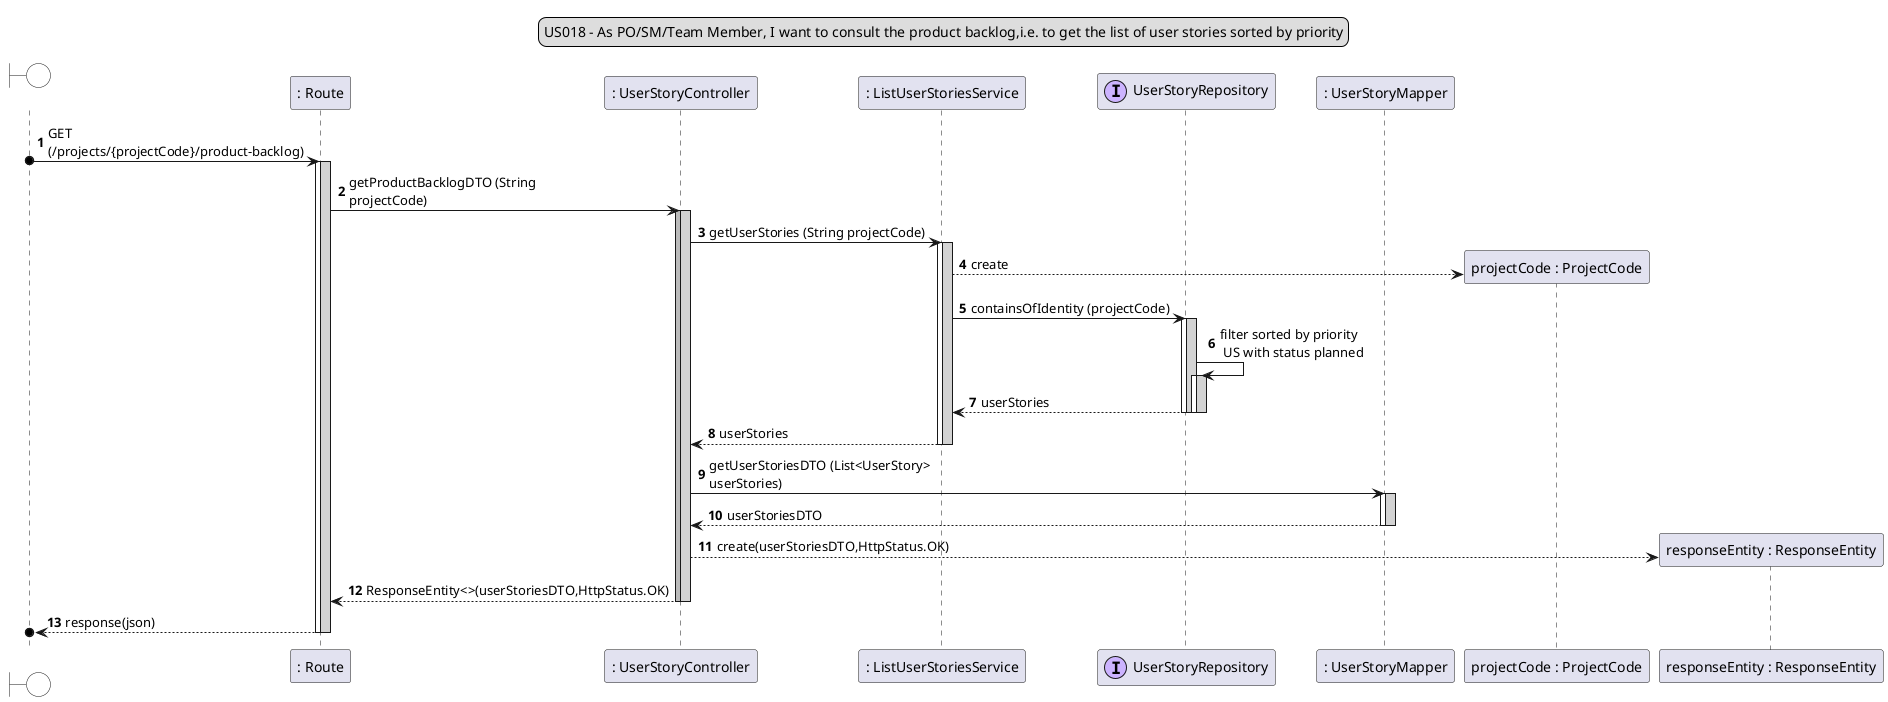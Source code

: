 @startuml
'https://plantuml.com/sequence-diagram

legend top
US018 - As PO/SM/Team Member, I want to consult the product backlog,i.e. to get the list of user stories sorted by priority
end legend
autoactivate on
autonumber 1

skinparam maxmessagesize 250

boundary " " #white
participant ": Route" as Route
participant ": UserStoryController" as Controller
participant ": ListUserStoriesService" as Service
participant UserStoryRepository << (I,#ccb3ff) >>
participant ": UserStoryMapper" as Mapper

participant "projectCode : ProjectCode" as ProjectCode

participant "responseEntity : ResponseEntity" as Response

" " o-> Route : GET (/projects/{projectCode}/product-backlog)
activate Route #lightgrey

Route -> Controller #b: getProductBacklogDTO (String projectCode)

activate Controller #lightgrey

Controller -> Service : getUserStories (String projectCode)

activate Service #lightgrey

Service --> ProjectCode ** #b: create

Service -> UserStoryRepository : containsOfIdentity (projectCode)

activate UserStoryRepository #lightgrey

UserStoryRepository -> UserStoryRepository : filter sorted by priority \n US with status planned
activate UserStoryRepository #lightgrey

UserStoryRepository --> Service : userStories

deactivate UserStoryRepository
deactivate UserStoryRepository
deactivate UserStoryRepository

Service --> Controller : userStories

deactivate Service

Controller -> Mapper : getUserStoriesDTO (List<UserStory> userStories)

activate Mapper #lightgrey

Mapper --> Controller : userStoriesDTO

deactivate Mapper


Controller --> Response ** : create(userStoriesDTO,HttpStatus.OK)

Controller --> Route : ResponseEntity<>(userStoriesDTO,HttpStatus.OK)
deactivate Controller

Route -->o " " : response(json)
deactivate Route

@enduml